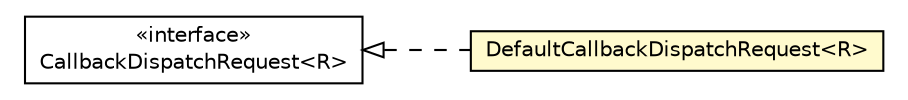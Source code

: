#!/usr/local/bin/dot
#
# Class diagram 
# Generated by UMLGraph version R5_6-24-gf6e263 (http://www.umlgraph.org/)
#

digraph G {
	edge [fontname="Helvetica",fontsize=10,labelfontname="Helvetica",labelfontsize=10];
	node [fontname="Helvetica",fontsize=10,shape=plaintext];
	nodesep=0.25;
	ranksep=0.5;
	rankdir=LR;
	// com.gwtplatform.dispatch.client.DefaultCallbackDispatchRequest<R>
	c149954 [label=<<table title="com.gwtplatform.dispatch.client.DefaultCallbackDispatchRequest" border="0" cellborder="1" cellspacing="0" cellpadding="2" port="p" bgcolor="lemonChiffon" href="./DefaultCallbackDispatchRequest.html">
		<tr><td><table border="0" cellspacing="0" cellpadding="1">
<tr><td align="center" balign="center"> DefaultCallbackDispatchRequest&lt;R&gt; </td></tr>
		</table></td></tr>
		</table>>, URL="./DefaultCallbackDispatchRequest.html", fontname="Helvetica", fontcolor="black", fontsize=10.0];
	// com.gwtplatform.dispatch.client.CallbackDispatchRequest<R>
	c149956 [label=<<table title="com.gwtplatform.dispatch.client.CallbackDispatchRequest" border="0" cellborder="1" cellspacing="0" cellpadding="2" port="p" href="./CallbackDispatchRequest.html">
		<tr><td><table border="0" cellspacing="0" cellpadding="1">
<tr><td align="center" balign="center"> &#171;interface&#187; </td></tr>
<tr><td align="center" balign="center"> CallbackDispatchRequest&lt;R&gt; </td></tr>
		</table></td></tr>
		</table>>, URL="./CallbackDispatchRequest.html", fontname="Helvetica", fontcolor="black", fontsize=10.0];
	//com.gwtplatform.dispatch.client.DefaultCallbackDispatchRequest<R> implements com.gwtplatform.dispatch.client.CallbackDispatchRequest<R>
	c149956:p -> c149954:p [dir=back,arrowtail=empty,style=dashed];
}

